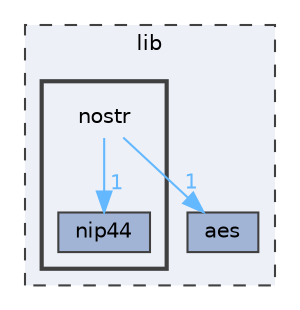digraph "lib/nostr"
{
 // LATEX_PDF_SIZE
  bgcolor="transparent";
  edge [fontname=Helvetica,fontsize=10,labelfontname=Helvetica,labelfontsize=10];
  node [fontname=Helvetica,fontsize=10,shape=box,height=0.2,width=0.4];
  compound=true
  subgraph clusterdir_97aefd0d527b934f1d99a682da8fe6a9 {
    graph [ bgcolor="#edf0f7", pencolor="grey25", label="lib", fontname=Helvetica,fontsize=10 style="filled,dashed", URL="dir_97aefd0d527b934f1d99a682da8fe6a9.html",tooltip=""]
  dir_bd5f3cb9dc6819c8e9c611d923f4893d [label="aes", fillcolor="#a2b4d6", color="grey25", style="filled", URL="dir_bd5f3cb9dc6819c8e9c611d923f4893d.html",tooltip=""];
  subgraph clusterdir_d25976cbcdc1f52d3996a1ea39506886 {
    graph [ bgcolor="#edf0f7", pencolor="grey25", label="", fontname=Helvetica,fontsize=10 style="filled,bold", URL="dir_d25976cbcdc1f52d3996a1ea39506886.html",tooltip=""]
    dir_d25976cbcdc1f52d3996a1ea39506886 [shape=plaintext, label="nostr"];
  dir_1f05d012a7165f563b923c1d59d8aab9 [label="nip44", fillcolor="#a2b4d6", color="grey25", style="filled", URL="dir_1f05d012a7165f563b923c1d59d8aab9.html",tooltip=""];
  }
  }
  dir_d25976cbcdc1f52d3996a1ea39506886->dir_1f05d012a7165f563b923c1d59d8aab9 [headlabel="1", labeldistance=1.5 headhref="dir_000003_000002.html" color="steelblue1" fontcolor="steelblue1"];
  dir_d25976cbcdc1f52d3996a1ea39506886->dir_bd5f3cb9dc6819c8e9c611d923f4893d [headlabel="1", labeldistance=1.5 headhref="dir_000003_000000.html" color="steelblue1" fontcolor="steelblue1"];
}
